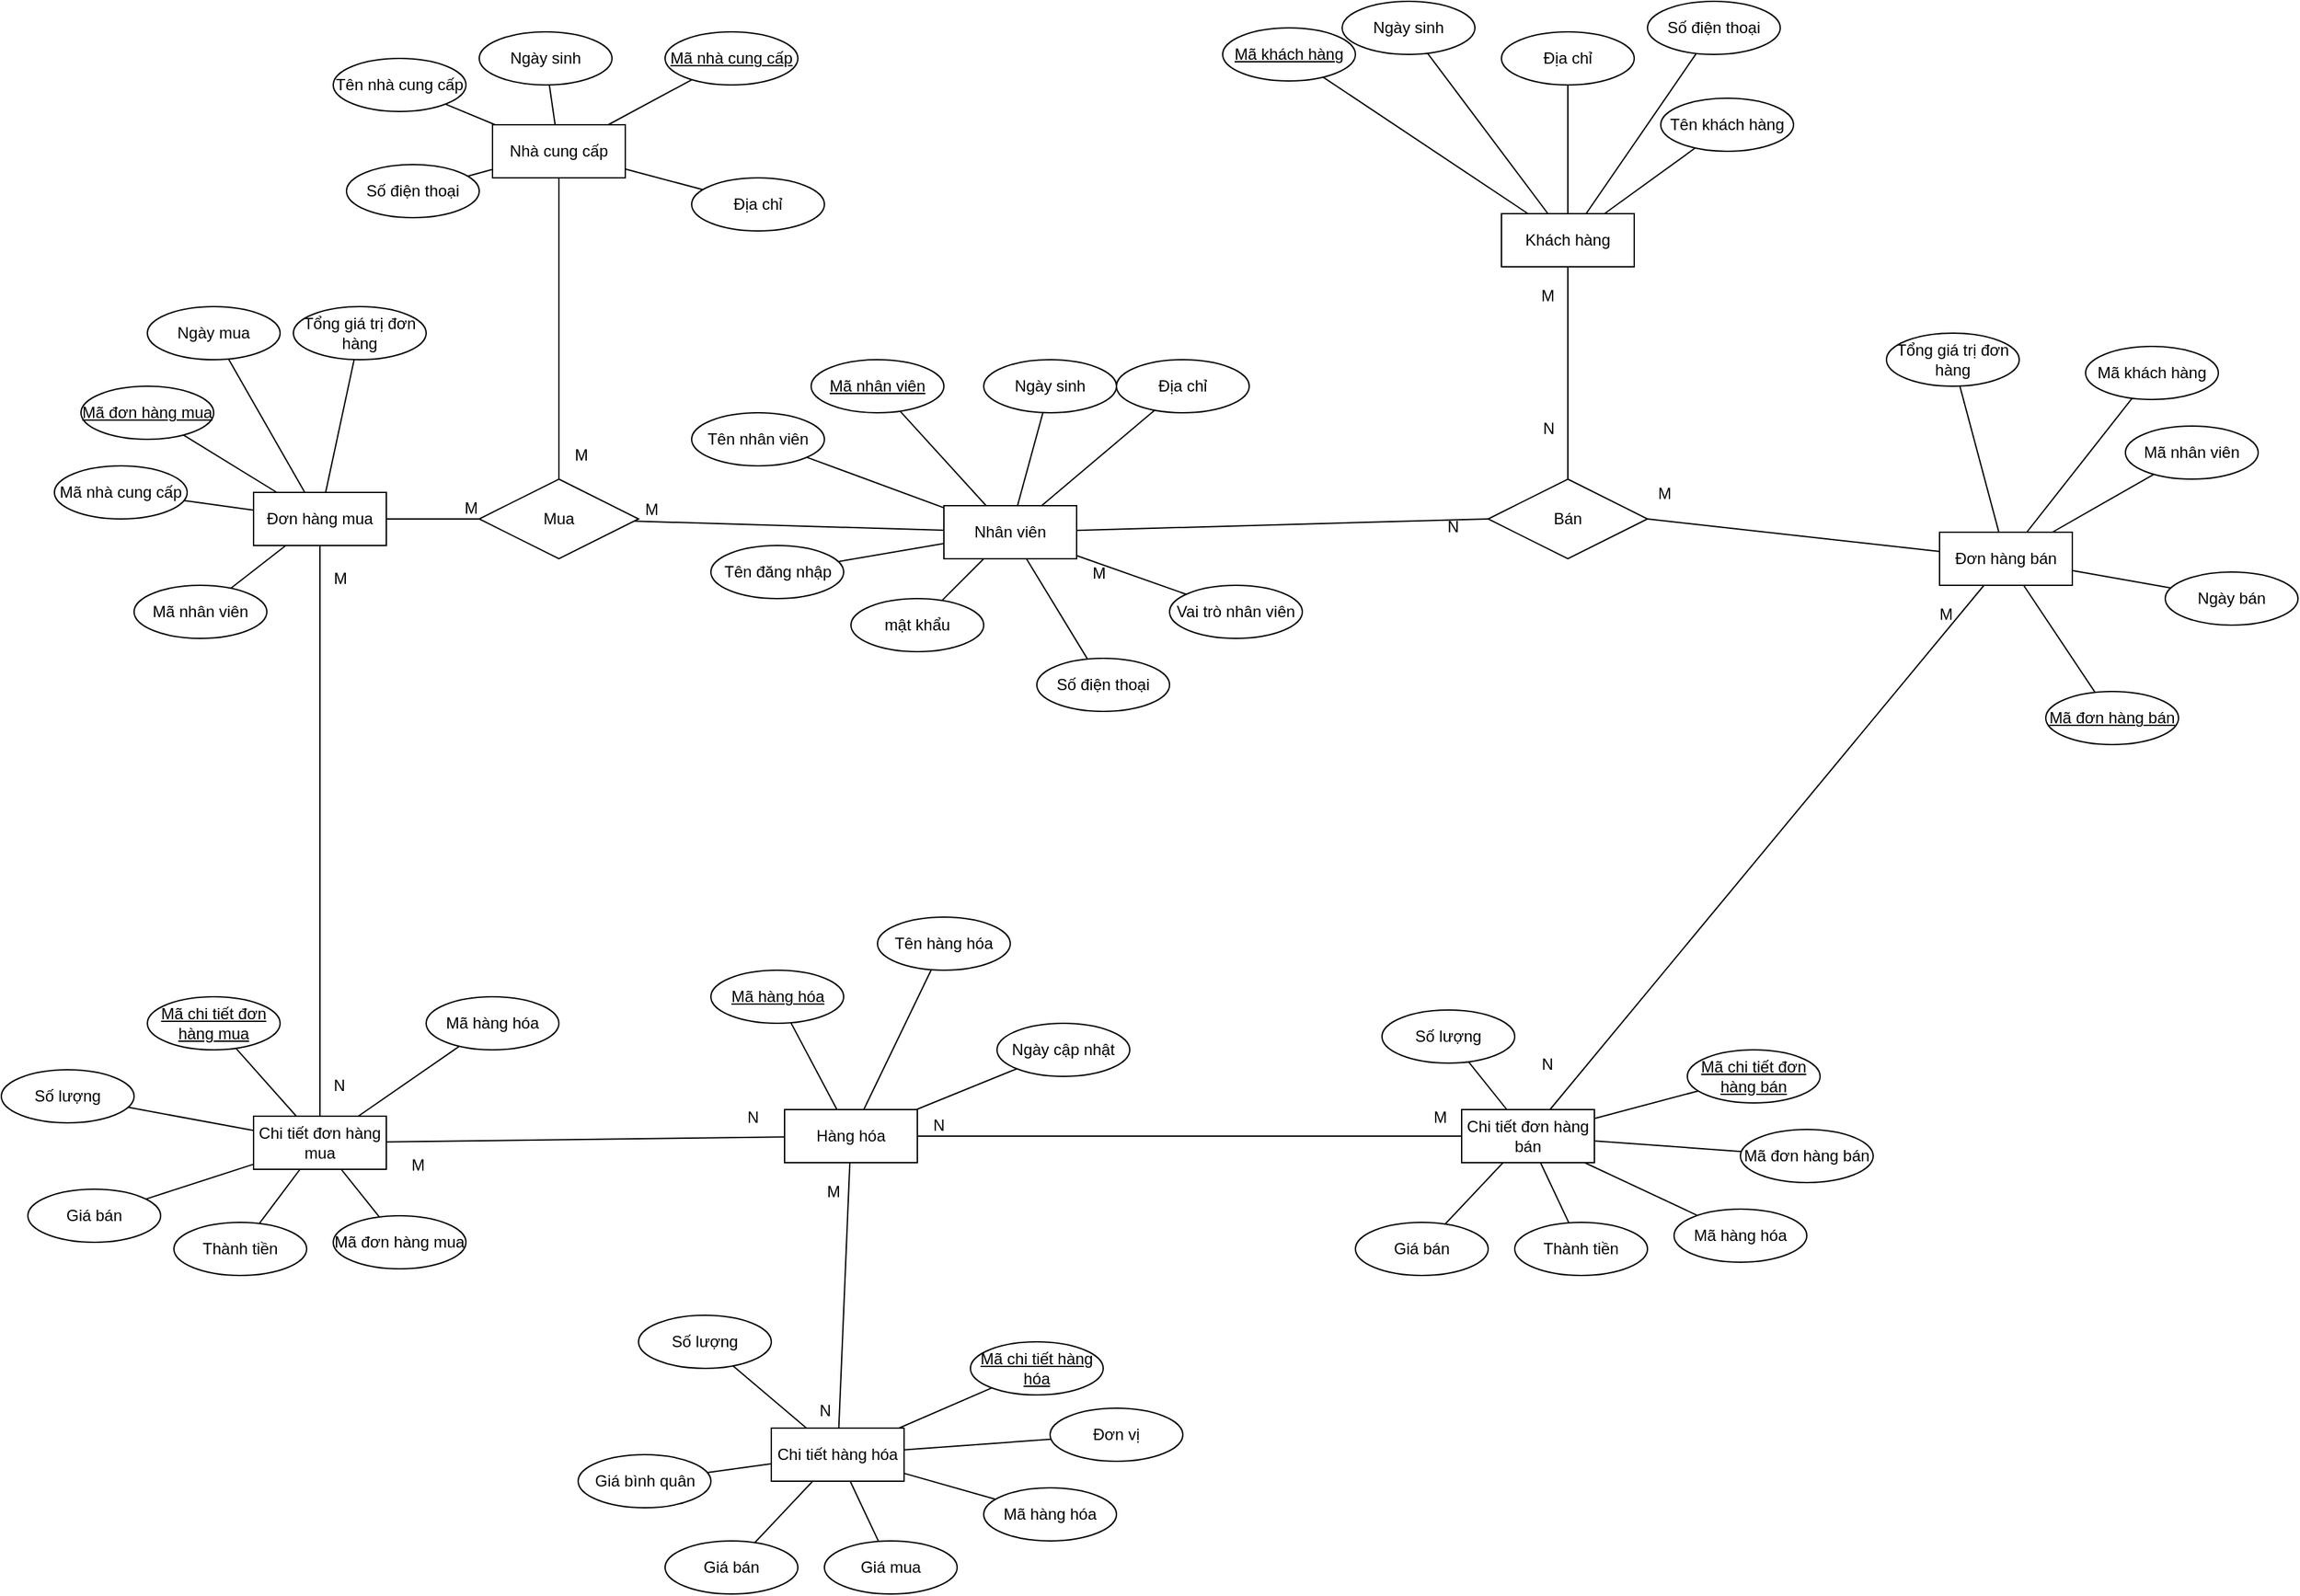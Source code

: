 <mxfile version="24.7.17">
  <diagram name="Page-1" id="xKC3V6bn9Q9LmwgAL5pe">
    <mxGraphModel dx="3863" dy="1709" grid="1" gridSize="10" guides="1" tooltips="1" connect="1" arrows="1" fold="1" page="1" pageScale="1" pageWidth="900" pageHeight="1600" math="0" shadow="0">
      <root>
        <mxCell id="0" />
        <mxCell id="1" parent="0" />
        <mxCell id="DKB6ArLvlI6eX_wrJtIr-1" value="Nhân viên" style="whiteSpace=wrap;html=1;align=center;" parent="1" vertex="1">
          <mxGeometry x="-130" y="410" width="100" height="40" as="geometry" />
        </mxCell>
        <mxCell id="DKB6ArLvlI6eX_wrJtIr-2" value="Mã nhân viên" style="ellipse;whiteSpace=wrap;html=1;align=center;fontStyle=4;" parent="1" vertex="1">
          <mxGeometry x="-230" y="300" width="100" height="40" as="geometry" />
        </mxCell>
        <mxCell id="DKB6ArLvlI6eX_wrJtIr-3" value="mật khẩu" style="ellipse;whiteSpace=wrap;html=1;align=center;" parent="1" vertex="1">
          <mxGeometry x="-200" y="480" width="100" height="40" as="geometry" />
        </mxCell>
        <mxCell id="DKB6ArLvlI6eX_wrJtIr-4" value="Tên đăng nhập" style="ellipse;whiteSpace=wrap;html=1;align=center;" parent="1" vertex="1">
          <mxGeometry x="-305.5" y="440" width="100" height="40" as="geometry" />
        </mxCell>
        <mxCell id="DKB6ArLvlI6eX_wrJtIr-5" value="Số điện thoại" style="ellipse;whiteSpace=wrap;html=1;align=center;" parent="1" vertex="1">
          <mxGeometry x="-60" y="525" width="100" height="40" as="geometry" />
        </mxCell>
        <mxCell id="DKB6ArLvlI6eX_wrJtIr-6" value="Địa chỉ" style="ellipse;whiteSpace=wrap;html=1;align=center;" parent="1" vertex="1">
          <mxGeometry y="300" width="100" height="40" as="geometry" />
        </mxCell>
        <mxCell id="DKB6ArLvlI6eX_wrJtIr-7" value="Ngày sinh" style="ellipse;whiteSpace=wrap;html=1;align=center;" parent="1" vertex="1">
          <mxGeometry x="-100" y="300" width="100" height="40" as="geometry" />
        </mxCell>
        <mxCell id="DKB6ArLvlI6eX_wrJtIr-8" value="Tên nhân viên" style="ellipse;whiteSpace=wrap;html=1;align=center;" parent="1" vertex="1">
          <mxGeometry x="-320" y="340" width="100" height="40" as="geometry" />
        </mxCell>
        <mxCell id="DKB6ArLvlI6eX_wrJtIr-9" value="Khách hàng" style="whiteSpace=wrap;html=1;align=center;" parent="1" vertex="1">
          <mxGeometry x="290" y="190" width="100" height="40" as="geometry" />
        </mxCell>
        <mxCell id="DKB6ArLvlI6eX_wrJtIr-10" value="Mã khách hàng" style="ellipse;whiteSpace=wrap;html=1;align=center;fontStyle=4;" parent="1" vertex="1">
          <mxGeometry x="80" y="50" width="100" height="40" as="geometry" />
        </mxCell>
        <mxCell id="DKB6ArLvlI6eX_wrJtIr-13" value="Số điện thoại" style="ellipse;whiteSpace=wrap;html=1;align=center;" parent="1" vertex="1">
          <mxGeometry x="400" y="30" width="100" height="40" as="geometry" />
        </mxCell>
        <mxCell id="DKB6ArLvlI6eX_wrJtIr-14" value="Địa chỉ" style="ellipse;whiteSpace=wrap;html=1;align=center;" parent="1" vertex="1">
          <mxGeometry x="290" y="53" width="100" height="40" as="geometry" />
        </mxCell>
        <mxCell id="DKB6ArLvlI6eX_wrJtIr-15" value="Ngày sinh" style="ellipse;whiteSpace=wrap;html=1;align=center;" parent="1" vertex="1">
          <mxGeometry x="170" y="30" width="100" height="40" as="geometry" />
        </mxCell>
        <mxCell id="DKB6ArLvlI6eX_wrJtIr-16" value="Tên khách hàng" style="ellipse;whiteSpace=wrap;html=1;align=center;" parent="1" vertex="1">
          <mxGeometry x="410" y="103" width="100" height="40" as="geometry" />
        </mxCell>
        <mxCell id="DKB6ArLvlI6eX_wrJtIr-17" value="Hàng hóa" style="whiteSpace=wrap;html=1;align=center;" parent="1" vertex="1">
          <mxGeometry x="-250" y="865" width="100" height="40" as="geometry" />
        </mxCell>
        <mxCell id="DKB6ArLvlI6eX_wrJtIr-18" value="Mã hàng hóa" style="ellipse;whiteSpace=wrap;html=1;align=center;fontStyle=4;" parent="1" vertex="1">
          <mxGeometry x="-305.5" y="760" width="100" height="40" as="geometry" />
        </mxCell>
        <mxCell id="DKB6ArLvlI6eX_wrJtIr-21" value="Tên hàng hóa" style="ellipse;whiteSpace=wrap;html=1;align=center;" parent="1" vertex="1">
          <mxGeometry x="-180" y="720" width="100" height="40" as="geometry" />
        </mxCell>
        <mxCell id="DKB6ArLvlI6eX_wrJtIr-22" value="Ngày cập nhật" style="ellipse;whiteSpace=wrap;html=1;align=center;" parent="1" vertex="1">
          <mxGeometry x="-90" y="800" width="100" height="40" as="geometry" />
        </mxCell>
        <mxCell id="DKB6ArLvlI6eX_wrJtIr-26" value="" style="endArrow=none;html=1;rounded=0;" parent="1" source="DKB6ArLvlI6eX_wrJtIr-2" target="DKB6ArLvlI6eX_wrJtIr-1" edge="1">
          <mxGeometry relative="1" as="geometry">
            <mxPoint x="-170" y="580" as="sourcePoint" />
            <mxPoint x="-10" y="580" as="targetPoint" />
          </mxGeometry>
        </mxCell>
        <mxCell id="DKB6ArLvlI6eX_wrJtIr-27" value="" style="endArrow=none;html=1;rounded=0;" parent="1" source="DKB6ArLvlI6eX_wrJtIr-7" target="DKB6ArLvlI6eX_wrJtIr-1" edge="1">
          <mxGeometry relative="1" as="geometry">
            <mxPoint x="-127" y="388" as="sourcePoint" />
            <mxPoint x="-97" y="410" as="targetPoint" />
          </mxGeometry>
        </mxCell>
        <mxCell id="DKB6ArLvlI6eX_wrJtIr-28" value="" style="endArrow=none;html=1;rounded=0;" parent="1" source="DKB6ArLvlI6eX_wrJtIr-6" target="DKB6ArLvlI6eX_wrJtIr-1" edge="1">
          <mxGeometry relative="1" as="geometry">
            <mxPoint x="-47" y="370" as="sourcePoint" />
            <mxPoint x="-62" y="410" as="targetPoint" />
          </mxGeometry>
        </mxCell>
        <mxCell id="DKB6ArLvlI6eX_wrJtIr-29" value="" style="endArrow=none;html=1;rounded=0;" parent="1" source="DKB6ArLvlI6eX_wrJtIr-1" target="DKB6ArLvlI6eX_wrJtIr-5" edge="1">
          <mxGeometry relative="1" as="geometry">
            <mxPoint x="-100" y="580" as="sourcePoint" />
            <mxPoint x="60" y="580" as="targetPoint" />
          </mxGeometry>
        </mxCell>
        <mxCell id="DKB6ArLvlI6eX_wrJtIr-30" value="" style="endArrow=none;html=1;rounded=0;" parent="1" source="DKB6ArLvlI6eX_wrJtIr-3" target="DKB6ArLvlI6eX_wrJtIr-1" edge="1">
          <mxGeometry relative="1" as="geometry">
            <mxPoint x="-90" y="590" as="sourcePoint" />
            <mxPoint x="70" y="590" as="targetPoint" />
          </mxGeometry>
        </mxCell>
        <mxCell id="DKB6ArLvlI6eX_wrJtIr-31" value="" style="endArrow=none;html=1;rounded=0;" parent="1" source="DKB6ArLvlI6eX_wrJtIr-1" target="DKB6ArLvlI6eX_wrJtIr-4" edge="1">
          <mxGeometry relative="1" as="geometry">
            <mxPoint x="-80" y="600" as="sourcePoint" />
            <mxPoint x="80" y="600" as="targetPoint" />
          </mxGeometry>
        </mxCell>
        <mxCell id="DKB6ArLvlI6eX_wrJtIr-32" value="" style="endArrow=none;html=1;rounded=0;" parent="1" source="DKB6ArLvlI6eX_wrJtIr-8" target="DKB6ArLvlI6eX_wrJtIr-1" edge="1">
          <mxGeometry relative="1" as="geometry">
            <mxPoint x="-70" y="610" as="sourcePoint" />
            <mxPoint x="90" y="610" as="targetPoint" />
          </mxGeometry>
        </mxCell>
        <mxCell id="DKB6ArLvlI6eX_wrJtIr-33" value="" style="endArrow=none;html=1;rounded=0;" parent="1" source="DKB6ArLvlI6eX_wrJtIr-15" target="DKB6ArLvlI6eX_wrJtIr-9" edge="1">
          <mxGeometry relative="1" as="geometry">
            <mxPoint x="580" y="320" as="sourcePoint" />
            <mxPoint x="740" y="320" as="targetPoint" />
          </mxGeometry>
        </mxCell>
        <mxCell id="DKB6ArLvlI6eX_wrJtIr-34" value="" style="endArrow=none;html=1;rounded=0;" parent="1" source="DKB6ArLvlI6eX_wrJtIr-9" target="DKB6ArLvlI6eX_wrJtIr-14" edge="1">
          <mxGeometry relative="1" as="geometry">
            <mxPoint x="590" y="330" as="sourcePoint" />
            <mxPoint x="750" y="330" as="targetPoint" />
          </mxGeometry>
        </mxCell>
        <mxCell id="DKB6ArLvlI6eX_wrJtIr-35" value="" style="endArrow=none;html=1;rounded=0;" parent="1" source="DKB6ArLvlI6eX_wrJtIr-9" target="DKB6ArLvlI6eX_wrJtIr-13" edge="1">
          <mxGeometry relative="1" as="geometry">
            <mxPoint x="600" y="340" as="sourcePoint" />
            <mxPoint x="760" y="340" as="targetPoint" />
          </mxGeometry>
        </mxCell>
        <mxCell id="DKB6ArLvlI6eX_wrJtIr-36" value="" style="endArrow=none;html=1;rounded=0;" parent="1" source="DKB6ArLvlI6eX_wrJtIr-9" target="DKB6ArLvlI6eX_wrJtIr-10" edge="1">
          <mxGeometry relative="1" as="geometry">
            <mxPoint x="610" y="350" as="sourcePoint" />
            <mxPoint x="770" y="350" as="targetPoint" />
          </mxGeometry>
        </mxCell>
        <mxCell id="DKB6ArLvlI6eX_wrJtIr-41" value="" style="endArrow=none;html=1;rounded=0;" parent="1" source="DKB6ArLvlI6eX_wrJtIr-18" target="DKB6ArLvlI6eX_wrJtIr-17" edge="1">
          <mxGeometry relative="1" as="geometry">
            <mxPoint x="-271.55" y="950.29" as="sourcePoint" />
            <mxPoint x="-111.55" y="950.29" as="targetPoint" />
          </mxGeometry>
        </mxCell>
        <mxCell id="DKB6ArLvlI6eX_wrJtIr-42" value="" style="endArrow=none;html=1;rounded=0;" parent="1" source="DKB6ArLvlI6eX_wrJtIr-16" target="DKB6ArLvlI6eX_wrJtIr-9" edge="1">
          <mxGeometry relative="1" as="geometry">
            <mxPoint x="510" y="430" as="sourcePoint" />
            <mxPoint x="670" y="430" as="targetPoint" />
          </mxGeometry>
        </mxCell>
        <mxCell id="DKB6ArLvlI6eX_wrJtIr-43" value="" style="endArrow=none;html=1;rounded=0;" parent="1" source="DKB6ArLvlI6eX_wrJtIr-17" target="DKB6ArLvlI6eX_wrJtIr-21" edge="1">
          <mxGeometry relative="1" as="geometry">
            <mxPoint x="-271.55" y="950.29" as="sourcePoint" />
            <mxPoint x="-159.998" y="970.002" as="targetPoint" />
          </mxGeometry>
        </mxCell>
        <mxCell id="DKB6ArLvlI6eX_wrJtIr-44" value="" style="endArrow=none;html=1;rounded=0;" parent="1" source="DKB6ArLvlI6eX_wrJtIr-22" target="DKB6ArLvlI6eX_wrJtIr-17" edge="1">
          <mxGeometry relative="1" as="geometry">
            <mxPoint x="-289.881" y="1079.738" as="sourcePoint" />
            <mxPoint x="-258.55" y="1150.29" as="targetPoint" />
          </mxGeometry>
        </mxCell>
        <mxCell id="DKB6ArLvlI6eX_wrJtIr-69" value="" style="endArrow=none;html=1;rounded=0;" parent="1" source="DKB6ArLvlI6eX_wrJtIr-1" target="inG-mDc_xuTo4pS84RAE-1" edge="1">
          <mxGeometry relative="1" as="geometry">
            <mxPoint x="-102" y="460" as="sourcePoint" />
            <mxPoint x="-360" y="490" as="targetPoint" />
          </mxGeometry>
        </mxCell>
        <mxCell id="DKB6ArLvlI6eX_wrJtIr-71" value="M" style="resizable=0;html=1;whiteSpace=wrap;align=right;verticalAlign=bottom;" parent="DKB6ArLvlI6eX_wrJtIr-69" connectable="0" vertex="1">
          <mxGeometry x="1" relative="1" as="geometry">
            <mxPoint x="20" as="offset" />
          </mxGeometry>
        </mxCell>
        <mxCell id="DKB6ArLvlI6eX_wrJtIr-148" value="M" style="resizable=0;html=1;whiteSpace=wrap;align=left;verticalAlign=bottom;" parent="DKB6ArLvlI6eX_wrJtIr-69" connectable="0" vertex="1">
          <mxGeometry x="-1" relative="1" as="geometry">
            <mxPoint x="110" y="41" as="offset" />
          </mxGeometry>
        </mxCell>
        <mxCell id="DKB6ArLvlI6eX_wrJtIr-72" value="Chi tiết đơn hàng mua" style="whiteSpace=wrap;html=1;align=center;" parent="1" vertex="1">
          <mxGeometry x="-650" y="870" width="100" height="40" as="geometry" />
        </mxCell>
        <mxCell id="DKB6ArLvlI6eX_wrJtIr-73" value="Mã chi tiết đơn hàng mua" style="ellipse;whiteSpace=wrap;html=1;align=center;fontStyle=4;" parent="1" vertex="1">
          <mxGeometry x="-730" y="780" width="100" height="40" as="geometry" />
        </mxCell>
        <mxCell id="DKB6ArLvlI6eX_wrJtIr-75" value="Giá bán" style="ellipse;whiteSpace=wrap;html=1;align=center;" parent="1" vertex="1">
          <mxGeometry x="-820" y="925" width="100" height="40" as="geometry" />
        </mxCell>
        <mxCell id="DKB6ArLvlI6eX_wrJtIr-76" value="Thành tiền" style="ellipse;whiteSpace=wrap;html=1;align=center;" parent="1" vertex="1">
          <mxGeometry x="-710" y="950" width="100" height="40" as="geometry" />
        </mxCell>
        <mxCell id="DKB6ArLvlI6eX_wrJtIr-77" value="Mã hàng hóa" style="ellipse;whiteSpace=wrap;html=1;align=center;" parent="1" vertex="1">
          <mxGeometry x="-520" y="780" width="100" height="40" as="geometry" />
        </mxCell>
        <mxCell id="DKB6ArLvlI6eX_wrJtIr-78" value="Mã đơn hàng mua" style="ellipse;whiteSpace=wrap;html=1;align=center;" parent="1" vertex="1">
          <mxGeometry x="-590" y="945" width="100" height="40" as="geometry" />
        </mxCell>
        <mxCell id="DKB6ArLvlI6eX_wrJtIr-79" value="Số lượng" style="ellipse;whiteSpace=wrap;html=1;align=center;" parent="1" vertex="1">
          <mxGeometry x="-840" y="835" width="100" height="40" as="geometry" />
        </mxCell>
        <mxCell id="DKB6ArLvlI6eX_wrJtIr-80" value="" style="endArrow=none;html=1;rounded=0;" parent="1" source="DKB6ArLvlI6eX_wrJtIr-73" target="DKB6ArLvlI6eX_wrJtIr-72" edge="1">
          <mxGeometry relative="1" as="geometry">
            <mxPoint x="-690" y="1075" as="sourcePoint" />
            <mxPoint x="-530" y="1075" as="targetPoint" />
          </mxGeometry>
        </mxCell>
        <mxCell id="DKB6ArLvlI6eX_wrJtIr-81" value="" style="endArrow=none;html=1;rounded=0;" parent="1" source="DKB6ArLvlI6eX_wrJtIr-78" target="DKB6ArLvlI6eX_wrJtIr-72" edge="1">
          <mxGeometry relative="1" as="geometry">
            <mxPoint x="-647" y="883" as="sourcePoint" />
            <mxPoint x="-617" y="905" as="targetPoint" />
          </mxGeometry>
        </mxCell>
        <mxCell id="DKB6ArLvlI6eX_wrJtIr-82" value="" style="endArrow=none;html=1;rounded=0;" parent="1" source="DKB6ArLvlI6eX_wrJtIr-77" target="DKB6ArLvlI6eX_wrJtIr-72" edge="1">
          <mxGeometry relative="1" as="geometry">
            <mxPoint x="-567" y="865" as="sourcePoint" />
            <mxPoint x="-582" y="905" as="targetPoint" />
          </mxGeometry>
        </mxCell>
        <mxCell id="DKB6ArLvlI6eX_wrJtIr-83" value="" style="endArrow=none;html=1;rounded=0;" parent="1" source="DKB6ArLvlI6eX_wrJtIr-72" target="DKB6ArLvlI6eX_wrJtIr-76" edge="1">
          <mxGeometry relative="1" as="geometry">
            <mxPoint x="-620" y="1075" as="sourcePoint" />
            <mxPoint x="-460" y="1075" as="targetPoint" />
          </mxGeometry>
        </mxCell>
        <mxCell id="DKB6ArLvlI6eX_wrJtIr-85" value="" style="endArrow=none;html=1;rounded=0;" parent="1" source="DKB6ArLvlI6eX_wrJtIr-72" target="DKB6ArLvlI6eX_wrJtIr-75" edge="1">
          <mxGeometry relative="1" as="geometry">
            <mxPoint x="-600" y="1095" as="sourcePoint" />
            <mxPoint x="-440" y="1095" as="targetPoint" />
          </mxGeometry>
        </mxCell>
        <mxCell id="DKB6ArLvlI6eX_wrJtIr-86" value="" style="endArrow=none;html=1;rounded=0;" parent="1" source="DKB6ArLvlI6eX_wrJtIr-79" target="DKB6ArLvlI6eX_wrJtIr-72" edge="1">
          <mxGeometry relative="1" as="geometry">
            <mxPoint x="-590" y="1105" as="sourcePoint" />
            <mxPoint x="-430" y="1105" as="targetPoint" />
          </mxGeometry>
        </mxCell>
        <mxCell id="DKB6ArLvlI6eX_wrJtIr-89" value="" style="endArrow=none;html=1;rounded=0;" parent="1" source="bCnbpSf2-IZh1Iz_9sgk-1" target="DKB6ArLvlI6eX_wrJtIr-72" edge="1">
          <mxGeometry relative="1" as="geometry">
            <mxPoint x="-520" y="480" as="sourcePoint" />
            <mxPoint x="-711.55" y="745" as="targetPoint" />
          </mxGeometry>
        </mxCell>
        <mxCell id="DKB6ArLvlI6eX_wrJtIr-90" value="M" style="resizable=0;html=1;whiteSpace=wrap;align=left;verticalAlign=bottom;" parent="DKB6ArLvlI6eX_wrJtIr-89" connectable="0" vertex="1">
          <mxGeometry x="-1" relative="1" as="geometry">
            <mxPoint x="190" y="-60" as="offset" />
          </mxGeometry>
        </mxCell>
        <mxCell id="DKB6ArLvlI6eX_wrJtIr-91" value="N" style="resizable=0;html=1;whiteSpace=wrap;align=right;verticalAlign=bottom;" parent="DKB6ArLvlI6eX_wrJtIr-89" connectable="0" vertex="1">
          <mxGeometry x="1" relative="1" as="geometry">
            <mxPoint x="20" y="-15" as="offset" />
          </mxGeometry>
        </mxCell>
        <mxCell id="DKB6ArLvlI6eX_wrJtIr-95" value="Chi tiết đơn hàng bán" style="whiteSpace=wrap;html=1;align=center;" parent="1" vertex="1">
          <mxGeometry x="260" y="865" width="100" height="40" as="geometry" />
        </mxCell>
        <mxCell id="DKB6ArLvlI6eX_wrJtIr-96" value="Mã chi tiết đơn hàng bán" style="ellipse;whiteSpace=wrap;html=1;align=center;fontStyle=4;" parent="1" vertex="1">
          <mxGeometry x="430" y="820" width="100" height="40" as="geometry" />
        </mxCell>
        <mxCell id="DKB6ArLvlI6eX_wrJtIr-97" value="Giá bán" style="ellipse;whiteSpace=wrap;html=1;align=center;" parent="1" vertex="1">
          <mxGeometry x="180" y="950" width="100" height="40" as="geometry" />
        </mxCell>
        <mxCell id="DKB6ArLvlI6eX_wrJtIr-98" value="Thành tiền" style="ellipse;whiteSpace=wrap;html=1;align=center;" parent="1" vertex="1">
          <mxGeometry x="300" y="950" width="100" height="40" as="geometry" />
        </mxCell>
        <mxCell id="DKB6ArLvlI6eX_wrJtIr-99" value="Mã hàng hóa" style="ellipse;whiteSpace=wrap;html=1;align=center;" parent="1" vertex="1">
          <mxGeometry x="420" y="940" width="100" height="40" as="geometry" />
        </mxCell>
        <mxCell id="DKB6ArLvlI6eX_wrJtIr-100" value="Mã đơn hàng bán" style="ellipse;whiteSpace=wrap;html=1;align=center;" parent="1" vertex="1">
          <mxGeometry x="470" y="880" width="100" height="40" as="geometry" />
        </mxCell>
        <mxCell id="DKB6ArLvlI6eX_wrJtIr-101" value="Số lượng" style="ellipse;whiteSpace=wrap;html=1;align=center;" parent="1" vertex="1">
          <mxGeometry x="200" y="790" width="100" height="40" as="geometry" />
        </mxCell>
        <mxCell id="DKB6ArLvlI6eX_wrJtIr-102" value="" style="endArrow=none;html=1;rounded=0;" parent="1" source="DKB6ArLvlI6eX_wrJtIr-96" target="DKB6ArLvlI6eX_wrJtIr-95" edge="1">
          <mxGeometry relative="1" as="geometry">
            <mxPoint x="220" y="1070" as="sourcePoint" />
            <mxPoint x="380" y="1070" as="targetPoint" />
          </mxGeometry>
        </mxCell>
        <mxCell id="DKB6ArLvlI6eX_wrJtIr-103" value="" style="endArrow=none;html=1;rounded=0;" parent="1" source="DKB6ArLvlI6eX_wrJtIr-100" target="DKB6ArLvlI6eX_wrJtIr-95" edge="1">
          <mxGeometry relative="1" as="geometry">
            <mxPoint x="263" y="878" as="sourcePoint" />
            <mxPoint x="293" y="900" as="targetPoint" />
          </mxGeometry>
        </mxCell>
        <mxCell id="DKB6ArLvlI6eX_wrJtIr-104" value="" style="endArrow=none;html=1;rounded=0;" parent="1" source="DKB6ArLvlI6eX_wrJtIr-99" target="DKB6ArLvlI6eX_wrJtIr-95" edge="1">
          <mxGeometry relative="1" as="geometry">
            <mxPoint x="343" y="860" as="sourcePoint" />
            <mxPoint x="328" y="900" as="targetPoint" />
          </mxGeometry>
        </mxCell>
        <mxCell id="DKB6ArLvlI6eX_wrJtIr-105" value="" style="endArrow=none;html=1;rounded=0;" parent="1" source="DKB6ArLvlI6eX_wrJtIr-95" target="DKB6ArLvlI6eX_wrJtIr-98" edge="1">
          <mxGeometry relative="1" as="geometry">
            <mxPoint x="290" y="1070" as="sourcePoint" />
            <mxPoint x="450" y="1070" as="targetPoint" />
          </mxGeometry>
        </mxCell>
        <mxCell id="DKB6ArLvlI6eX_wrJtIr-106" value="" style="endArrow=none;html=1;rounded=0;" parent="1" source="DKB6ArLvlI6eX_wrJtIr-95" target="DKB6ArLvlI6eX_wrJtIr-97" edge="1">
          <mxGeometry relative="1" as="geometry">
            <mxPoint x="310" y="1090" as="sourcePoint" />
            <mxPoint x="470" y="1090" as="targetPoint" />
          </mxGeometry>
        </mxCell>
        <mxCell id="DKB6ArLvlI6eX_wrJtIr-107" value="" style="endArrow=none;html=1;rounded=0;" parent="1" source="DKB6ArLvlI6eX_wrJtIr-101" target="DKB6ArLvlI6eX_wrJtIr-95" edge="1">
          <mxGeometry relative="1" as="geometry">
            <mxPoint x="320" y="1100" as="sourcePoint" />
            <mxPoint x="480" y="1100" as="targetPoint" />
          </mxGeometry>
        </mxCell>
        <mxCell id="DKB6ArLvlI6eX_wrJtIr-108" value="" style="endArrow=none;html=1;rounded=0;" parent="1" source="bCnbpSf2-IZh1Iz_9sgk-23" target="DKB6ArLvlI6eX_wrJtIr-95" edge="1">
          <mxGeometry relative="1" as="geometry">
            <mxPoint x="150" y="670" as="sourcePoint" />
            <mxPoint x="-706.55" y="975" as="targetPoint" />
          </mxGeometry>
        </mxCell>
        <mxCell id="DKB6ArLvlI6eX_wrJtIr-109" value="M" style="resizable=0;html=1;whiteSpace=wrap;align=left;verticalAlign=bottom;" parent="DKB6ArLvlI6eX_wrJtIr-108" connectable="0" vertex="1">
          <mxGeometry x="-1" relative="1" as="geometry">
            <mxPoint x="-35" y="30" as="offset" />
          </mxGeometry>
        </mxCell>
        <mxCell id="DKB6ArLvlI6eX_wrJtIr-110" value="N" style="resizable=0;html=1;whiteSpace=wrap;align=right;verticalAlign=bottom;" parent="DKB6ArLvlI6eX_wrJtIr-108" connectable="0" vertex="1">
          <mxGeometry x="1" relative="1" as="geometry">
            <mxPoint x="4" y="-25" as="offset" />
          </mxGeometry>
        </mxCell>
        <mxCell id="DKB6ArLvlI6eX_wrJtIr-111" value="" style="endArrow=none;html=1;rounded=0;entryX=0;entryY=0.5;entryDx=0;entryDy=0;" parent="1" source="DKB6ArLvlI6eX_wrJtIr-1" target="inG-mDc_xuTo4pS84RAE-6" edge="1">
          <mxGeometry relative="1" as="geometry">
            <mxPoint x="80" y="645" as="sourcePoint" />
            <mxPoint x="140" y="600" as="targetPoint" />
          </mxGeometry>
        </mxCell>
        <mxCell id="DKB6ArLvlI6eX_wrJtIr-113" value="N" style="resizable=0;html=1;whiteSpace=wrap;align=right;verticalAlign=bottom;" parent="DKB6ArLvlI6eX_wrJtIr-111" connectable="0" vertex="1">
          <mxGeometry x="1" relative="1" as="geometry">
            <mxPoint x="-20" y="14" as="offset" />
          </mxGeometry>
        </mxCell>
        <mxCell id="DKB6ArLvlI6eX_wrJtIr-114" value="" style="endArrow=none;html=1;rounded=0;entryX=0.5;entryY=0;entryDx=0;entryDy=0;" parent="1" source="DKB6ArLvlI6eX_wrJtIr-9" target="inG-mDc_xuTo4pS84RAE-6" edge="1">
          <mxGeometry relative="1" as="geometry">
            <mxPoint x="377" y="680" as="sourcePoint" />
            <mxPoint x="-277" y="896" as="targetPoint" />
          </mxGeometry>
        </mxCell>
        <mxCell id="DKB6ArLvlI6eX_wrJtIr-115" value="M" style="resizable=0;html=1;whiteSpace=wrap;align=left;verticalAlign=bottom;" parent="DKB6ArLvlI6eX_wrJtIr-114" connectable="0" vertex="1">
          <mxGeometry x="-1" relative="1" as="geometry">
            <mxPoint x="-22" y="30" as="offset" />
          </mxGeometry>
        </mxCell>
        <mxCell id="DKB6ArLvlI6eX_wrJtIr-116" value="N" style="resizable=0;html=1;whiteSpace=wrap;align=right;verticalAlign=bottom;" parent="DKB6ArLvlI6eX_wrJtIr-114" connectable="0" vertex="1">
          <mxGeometry x="1" relative="1" as="geometry">
            <mxPoint x="-9" y="-30" as="offset" />
          </mxGeometry>
        </mxCell>
        <mxCell id="DKB6ArLvlI6eX_wrJtIr-117" value="" style="endArrow=none;html=1;rounded=0;" parent="1" source="DKB6ArLvlI6eX_wrJtIr-17" target="DKB6ArLvlI6eX_wrJtIr-72" edge="1">
          <mxGeometry relative="1" as="geometry">
            <mxPoint x="124" y="662" as="sourcePoint" />
            <mxPoint x="-530" y="878" as="targetPoint" />
          </mxGeometry>
        </mxCell>
        <mxCell id="DKB6ArLvlI6eX_wrJtIr-118" value="N" style="resizable=0;html=1;whiteSpace=wrap;align=left;verticalAlign=bottom;" parent="DKB6ArLvlI6eX_wrJtIr-117" connectable="0" vertex="1">
          <mxGeometry x="-1" relative="1" as="geometry">
            <mxPoint x="-30" y="-6" as="offset" />
          </mxGeometry>
        </mxCell>
        <mxCell id="DKB6ArLvlI6eX_wrJtIr-121" value="" style="endArrow=none;html=1;rounded=0;" parent="1" source="DKB6ArLvlI6eX_wrJtIr-17" target="DKB6ArLvlI6eX_wrJtIr-95" edge="1">
          <mxGeometry relative="1" as="geometry">
            <mxPoint x="-205" y="840" as="sourcePoint" />
            <mxPoint x="-485" y="680" as="targetPoint" />
          </mxGeometry>
        </mxCell>
        <mxCell id="DKB6ArLvlI6eX_wrJtIr-122" value="N" style="resizable=0;html=1;whiteSpace=wrap;align=left;verticalAlign=bottom;" parent="DKB6ArLvlI6eX_wrJtIr-121" connectable="0" vertex="1">
          <mxGeometry x="-1" relative="1" as="geometry">
            <mxPoint x="10" as="offset" />
          </mxGeometry>
        </mxCell>
        <mxCell id="DKB6ArLvlI6eX_wrJtIr-123" value="M" style="resizable=0;html=1;whiteSpace=wrap;align=right;verticalAlign=bottom;" parent="DKB6ArLvlI6eX_wrJtIr-121" connectable="0" vertex="1">
          <mxGeometry x="1" relative="1" as="geometry">
            <mxPoint x="-10" y="-6" as="offset" />
          </mxGeometry>
        </mxCell>
        <mxCell id="DKB6ArLvlI6eX_wrJtIr-147" value="M" style="resizable=0;html=1;whiteSpace=wrap;align=right;verticalAlign=bottom;" parent="DKB6ArLvlI6eX_wrJtIr-121" connectable="0" vertex="1">
          <mxGeometry x="1" relative="1" as="geometry">
            <mxPoint x="-780" y="30" as="offset" />
          </mxGeometry>
        </mxCell>
        <mxCell id="DKB6ArLvlI6eX_wrJtIr-135" value="Nhà cung cấp" style="whiteSpace=wrap;html=1;align=center;" parent="1" vertex="1">
          <mxGeometry x="-470" y="123" width="100" height="40" as="geometry" />
        </mxCell>
        <mxCell id="DKB6ArLvlI6eX_wrJtIr-136" value="Mã nhà cung cấp" style="ellipse;whiteSpace=wrap;html=1;align=center;fontStyle=4;" parent="1" vertex="1">
          <mxGeometry x="-340" y="53" width="100" height="40" as="geometry" />
        </mxCell>
        <mxCell id="DKB6ArLvlI6eX_wrJtIr-137" value="Số điện thoại" style="ellipse;whiteSpace=wrap;html=1;align=center;" parent="1" vertex="1">
          <mxGeometry x="-580" y="153" width="100" height="40" as="geometry" />
        </mxCell>
        <mxCell id="DKB6ArLvlI6eX_wrJtIr-138" value="Địa chỉ" style="ellipse;whiteSpace=wrap;html=1;align=center;" parent="1" vertex="1">
          <mxGeometry x="-320" y="163" width="100" height="40" as="geometry" />
        </mxCell>
        <mxCell id="DKB6ArLvlI6eX_wrJtIr-139" value="Ngày sinh" style="ellipse;whiteSpace=wrap;html=1;align=center;" parent="1" vertex="1">
          <mxGeometry x="-480" y="53" width="100" height="40" as="geometry" />
        </mxCell>
        <mxCell id="DKB6ArLvlI6eX_wrJtIr-140" value="Tên nhà cung cấp" style="ellipse;whiteSpace=wrap;html=1;align=center;" parent="1" vertex="1">
          <mxGeometry x="-590" y="73" width="100" height="40" as="geometry" />
        </mxCell>
        <mxCell id="DKB6ArLvlI6eX_wrJtIr-141" value="" style="endArrow=none;html=1;rounded=0;" parent="1" source="DKB6ArLvlI6eX_wrJtIr-139" target="DKB6ArLvlI6eX_wrJtIr-135" edge="1">
          <mxGeometry relative="1" as="geometry">
            <mxPoint x="-40" y="383" as="sourcePoint" />
            <mxPoint x="120" y="383" as="targetPoint" />
          </mxGeometry>
        </mxCell>
        <mxCell id="DKB6ArLvlI6eX_wrJtIr-142" value="" style="endArrow=none;html=1;rounded=0;" parent="1" source="DKB6ArLvlI6eX_wrJtIr-135" target="DKB6ArLvlI6eX_wrJtIr-138" edge="1">
          <mxGeometry relative="1" as="geometry">
            <mxPoint x="-30" y="393" as="sourcePoint" />
            <mxPoint x="130" y="393" as="targetPoint" />
          </mxGeometry>
        </mxCell>
        <mxCell id="DKB6ArLvlI6eX_wrJtIr-143" value="" style="endArrow=none;html=1;rounded=0;" parent="1" source="DKB6ArLvlI6eX_wrJtIr-135" target="DKB6ArLvlI6eX_wrJtIr-137" edge="1">
          <mxGeometry relative="1" as="geometry">
            <mxPoint x="-20" y="403" as="sourcePoint" />
            <mxPoint x="140" y="403" as="targetPoint" />
          </mxGeometry>
        </mxCell>
        <mxCell id="DKB6ArLvlI6eX_wrJtIr-144" value="" style="endArrow=none;html=1;rounded=0;" parent="1" source="DKB6ArLvlI6eX_wrJtIr-135" target="DKB6ArLvlI6eX_wrJtIr-136" edge="1">
          <mxGeometry relative="1" as="geometry">
            <mxPoint x="-10" y="413" as="sourcePoint" />
            <mxPoint x="150" y="413" as="targetPoint" />
          </mxGeometry>
        </mxCell>
        <mxCell id="DKB6ArLvlI6eX_wrJtIr-145" value="" style="endArrow=none;html=1;rounded=0;" parent="1" source="DKB6ArLvlI6eX_wrJtIr-140" target="DKB6ArLvlI6eX_wrJtIr-135" edge="1">
          <mxGeometry relative="1" as="geometry">
            <mxPoint x="-110" y="493" as="sourcePoint" />
            <mxPoint x="50" y="493" as="targetPoint" />
          </mxGeometry>
        </mxCell>
        <mxCell id="DKB6ArLvlI6eX_wrJtIr-149" value="" style="endArrow=none;html=1;rounded=0;entryX=0.5;entryY=1;entryDx=0;entryDy=0;" parent="1" source="DKB6ArLvlI6eX_wrJtIr-135" target="inG-mDc_xuTo4pS84RAE-1" edge="1">
          <mxGeometry relative="1" as="geometry">
            <mxPoint x="-250" y="740" as="sourcePoint" />
            <mxPoint x="-90" y="740" as="targetPoint" />
          </mxGeometry>
        </mxCell>
        <mxCell id="DKB6ArLvlI6eX_wrJtIr-151" value="N" style="resizable=0;html=1;whiteSpace=wrap;align=right;verticalAlign=bottom;" parent="DKB6ArLvlI6eX_wrJtIr-149" connectable="0" vertex="1">
          <mxGeometry x="1" relative="1" as="geometry" />
        </mxCell>
        <mxCell id="DKB6ArLvlI6eX_wrJtIr-152" value="Chi tiết hàng hóa" style="whiteSpace=wrap;html=1;align=center;" parent="1" vertex="1">
          <mxGeometry x="-260" y="1105" width="100" height="40" as="geometry" />
        </mxCell>
        <mxCell id="DKB6ArLvlI6eX_wrJtIr-153" value="Mã chi tiết hàng hóa" style="ellipse;whiteSpace=wrap;html=1;align=center;fontStyle=4;" parent="1" vertex="1">
          <mxGeometry x="-110" y="1040" width="100" height="40" as="geometry" />
        </mxCell>
        <mxCell id="DKB6ArLvlI6eX_wrJtIr-154" value="Giá bán" style="ellipse;whiteSpace=wrap;html=1;align=center;" parent="1" vertex="1">
          <mxGeometry x="-340" y="1190" width="100" height="40" as="geometry" />
        </mxCell>
        <mxCell id="DKB6ArLvlI6eX_wrJtIr-155" value="Giá mua" style="ellipse;whiteSpace=wrap;html=1;align=center;" parent="1" vertex="1">
          <mxGeometry x="-220" y="1190" width="100" height="40" as="geometry" />
        </mxCell>
        <mxCell id="DKB6ArLvlI6eX_wrJtIr-156" value="Mã hàng hóa" style="ellipse;whiteSpace=wrap;html=1;align=center;" parent="1" vertex="1">
          <mxGeometry x="-100" y="1150" width="100" height="40" as="geometry" />
        </mxCell>
        <mxCell id="DKB6ArLvlI6eX_wrJtIr-157" value="Đơn vị" style="ellipse;whiteSpace=wrap;html=1;align=center;" parent="1" vertex="1">
          <mxGeometry x="-50" y="1090" width="100" height="40" as="geometry" />
        </mxCell>
        <mxCell id="DKB6ArLvlI6eX_wrJtIr-158" value="Số lượng" style="ellipse;whiteSpace=wrap;html=1;align=center;" parent="1" vertex="1">
          <mxGeometry x="-360" y="1020" width="100" height="40" as="geometry" />
        </mxCell>
        <mxCell id="DKB6ArLvlI6eX_wrJtIr-159" value="" style="endArrow=none;html=1;rounded=0;" parent="1" source="DKB6ArLvlI6eX_wrJtIr-153" target="DKB6ArLvlI6eX_wrJtIr-152" edge="1">
          <mxGeometry relative="1" as="geometry">
            <mxPoint x="-300" y="1310" as="sourcePoint" />
            <mxPoint x="-140" y="1310" as="targetPoint" />
          </mxGeometry>
        </mxCell>
        <mxCell id="DKB6ArLvlI6eX_wrJtIr-160" value="" style="endArrow=none;html=1;rounded=0;" parent="1" source="DKB6ArLvlI6eX_wrJtIr-157" target="DKB6ArLvlI6eX_wrJtIr-152" edge="1">
          <mxGeometry relative="1" as="geometry">
            <mxPoint x="-257" y="1118" as="sourcePoint" />
            <mxPoint x="-227" y="1140" as="targetPoint" />
          </mxGeometry>
        </mxCell>
        <mxCell id="DKB6ArLvlI6eX_wrJtIr-161" value="" style="endArrow=none;html=1;rounded=0;" parent="1" source="DKB6ArLvlI6eX_wrJtIr-156" target="DKB6ArLvlI6eX_wrJtIr-152" edge="1">
          <mxGeometry relative="1" as="geometry">
            <mxPoint x="-177" y="1100" as="sourcePoint" />
            <mxPoint x="-192" y="1140" as="targetPoint" />
          </mxGeometry>
        </mxCell>
        <mxCell id="DKB6ArLvlI6eX_wrJtIr-162" value="" style="endArrow=none;html=1;rounded=0;" parent="1" source="DKB6ArLvlI6eX_wrJtIr-152" target="DKB6ArLvlI6eX_wrJtIr-155" edge="1">
          <mxGeometry relative="1" as="geometry">
            <mxPoint x="-230" y="1310" as="sourcePoint" />
            <mxPoint x="-70" y="1310" as="targetPoint" />
          </mxGeometry>
        </mxCell>
        <mxCell id="DKB6ArLvlI6eX_wrJtIr-163" value="" style="endArrow=none;html=1;rounded=0;" parent="1" source="DKB6ArLvlI6eX_wrJtIr-152" target="DKB6ArLvlI6eX_wrJtIr-154" edge="1">
          <mxGeometry relative="1" as="geometry">
            <mxPoint x="-210" y="1330" as="sourcePoint" />
            <mxPoint x="-50" y="1330" as="targetPoint" />
          </mxGeometry>
        </mxCell>
        <mxCell id="DKB6ArLvlI6eX_wrJtIr-164" value="" style="endArrow=none;html=1;rounded=0;" parent="1" source="DKB6ArLvlI6eX_wrJtIr-158" target="DKB6ArLvlI6eX_wrJtIr-152" edge="1">
          <mxGeometry relative="1" as="geometry">
            <mxPoint x="-200" y="1340" as="sourcePoint" />
            <mxPoint x="-40" y="1340" as="targetPoint" />
          </mxGeometry>
        </mxCell>
        <mxCell id="DKB6ArLvlI6eX_wrJtIr-166" value="Giá bình quân" style="ellipse;whiteSpace=wrap;html=1;align=center;" parent="1" vertex="1">
          <mxGeometry x="-405.5" y="1125" width="100" height="40" as="geometry" />
        </mxCell>
        <mxCell id="DKB6ArLvlI6eX_wrJtIr-167" value="" style="endArrow=none;html=1;rounded=0;" parent="1" source="DKB6ArLvlI6eX_wrJtIr-152" target="DKB6ArLvlI6eX_wrJtIr-166" edge="1">
          <mxGeometry relative="1" as="geometry">
            <mxPoint x="-294.5" y="1080" as="sourcePoint" />
            <mxPoint x="-115.5" y="1265" as="targetPoint" />
          </mxGeometry>
        </mxCell>
        <mxCell id="DKB6ArLvlI6eX_wrJtIr-168" value="" style="endArrow=none;html=1;rounded=0;" parent="1" source="DKB6ArLvlI6eX_wrJtIr-17" target="DKB6ArLvlI6eX_wrJtIr-152" edge="1">
          <mxGeometry relative="1" as="geometry">
            <mxPoint x="-260" y="750" as="sourcePoint" />
            <mxPoint x="-100" y="750" as="targetPoint" />
          </mxGeometry>
        </mxCell>
        <mxCell id="DKB6ArLvlI6eX_wrJtIr-169" value="M" style="resizable=0;html=1;whiteSpace=wrap;align=left;verticalAlign=bottom;" parent="DKB6ArLvlI6eX_wrJtIr-168" connectable="0" vertex="1">
          <mxGeometry x="-1" relative="1" as="geometry">
            <mxPoint x="-19" y="30" as="offset" />
          </mxGeometry>
        </mxCell>
        <mxCell id="DKB6ArLvlI6eX_wrJtIr-170" value="N" style="resizable=0;html=1;whiteSpace=wrap;align=right;verticalAlign=bottom;" parent="DKB6ArLvlI6eX_wrJtIr-168" connectable="0" vertex="1">
          <mxGeometry x="1" relative="1" as="geometry">
            <mxPoint x="-4" y="-4" as="offset" />
          </mxGeometry>
        </mxCell>
        <mxCell id="bCnbpSf2-IZh1Iz_9sgk-1" value="Đơn hàng mua" style="whiteSpace=wrap;html=1;align=center;" parent="1" vertex="1">
          <mxGeometry x="-650" y="400" width="100" height="40" as="geometry" />
        </mxCell>
        <mxCell id="bCnbpSf2-IZh1Iz_9sgk-2" value="Mã đơn hàng mua" style="ellipse;whiteSpace=wrap;html=1;align=center;fontStyle=4;" parent="1" vertex="1">
          <mxGeometry x="-780" y="320" width="100" height="40" as="geometry" />
        </mxCell>
        <mxCell id="bCnbpSf2-IZh1Iz_9sgk-4" value="Mã nhân viên" style="ellipse;whiteSpace=wrap;html=1;align=center;" parent="1" vertex="1">
          <mxGeometry x="-740" y="470" width="100" height="40" as="geometry" />
        </mxCell>
        <mxCell id="bCnbpSf2-IZh1Iz_9sgk-6" value="Tổng giá trị đơn hàng" style="ellipse;whiteSpace=wrap;html=1;align=center;" parent="1" vertex="1">
          <mxGeometry x="-620" y="260" width="100" height="40" as="geometry" />
        </mxCell>
        <mxCell id="bCnbpSf2-IZh1Iz_9sgk-7" value="Ngày mua" style="ellipse;whiteSpace=wrap;html=1;align=center;" parent="1" vertex="1">
          <mxGeometry x="-730" y="260" width="100" height="40" as="geometry" />
        </mxCell>
        <mxCell id="bCnbpSf2-IZh1Iz_9sgk-8" value="Mã nhà cung cấp" style="ellipse;whiteSpace=wrap;html=1;align=center;" parent="1" vertex="1">
          <mxGeometry x="-800" y="380" width="100" height="40" as="geometry" />
        </mxCell>
        <mxCell id="bCnbpSf2-IZh1Iz_9sgk-9" value="" style="endArrow=none;html=1;rounded=0;" parent="1" source="bCnbpSf2-IZh1Iz_9sgk-2" target="bCnbpSf2-IZh1Iz_9sgk-1" edge="1">
          <mxGeometry relative="1" as="geometry">
            <mxPoint x="-670" y="460" as="sourcePoint" />
            <mxPoint x="-510" y="460" as="targetPoint" />
          </mxGeometry>
        </mxCell>
        <mxCell id="bCnbpSf2-IZh1Iz_9sgk-10" value="" style="endArrow=none;html=1;rounded=0;" parent="1" source="bCnbpSf2-IZh1Iz_9sgk-7" target="bCnbpSf2-IZh1Iz_9sgk-1" edge="1">
          <mxGeometry relative="1" as="geometry">
            <mxPoint x="-627" y="268" as="sourcePoint" />
            <mxPoint x="-597" y="290" as="targetPoint" />
          </mxGeometry>
        </mxCell>
        <mxCell id="bCnbpSf2-IZh1Iz_9sgk-11" value="" style="endArrow=none;html=1;rounded=0;" parent="1" source="bCnbpSf2-IZh1Iz_9sgk-6" target="bCnbpSf2-IZh1Iz_9sgk-1" edge="1">
          <mxGeometry relative="1" as="geometry">
            <mxPoint x="-547" y="250" as="sourcePoint" />
            <mxPoint x="-562" y="290" as="targetPoint" />
          </mxGeometry>
        </mxCell>
        <mxCell id="bCnbpSf2-IZh1Iz_9sgk-14" value="" style="endArrow=none;html=1;rounded=0;" parent="1" source="bCnbpSf2-IZh1Iz_9sgk-1" target="bCnbpSf2-IZh1Iz_9sgk-4" edge="1">
          <mxGeometry relative="1" as="geometry">
            <mxPoint x="-580" y="480" as="sourcePoint" />
            <mxPoint x="-420" y="480" as="targetPoint" />
          </mxGeometry>
        </mxCell>
        <mxCell id="bCnbpSf2-IZh1Iz_9sgk-15" value="" style="endArrow=none;html=1;rounded=0;" parent="1" source="bCnbpSf2-IZh1Iz_9sgk-8" target="bCnbpSf2-IZh1Iz_9sgk-1" edge="1">
          <mxGeometry relative="1" as="geometry">
            <mxPoint x="-570" y="490" as="sourcePoint" />
            <mxPoint x="-410" y="490" as="targetPoint" />
          </mxGeometry>
        </mxCell>
        <mxCell id="bCnbpSf2-IZh1Iz_9sgk-23" value="Đơn hàng bán" style="whiteSpace=wrap;html=1;align=center;" parent="1" vertex="1">
          <mxGeometry x="620" y="430" width="100" height="40" as="geometry" />
        </mxCell>
        <mxCell id="bCnbpSf2-IZh1Iz_9sgk-24" value="Mã đơn hàng bán" style="ellipse;whiteSpace=wrap;html=1;align=center;fontStyle=4;" parent="1" vertex="1">
          <mxGeometry x="700" y="550" width="100" height="40" as="geometry" />
        </mxCell>
        <mxCell id="bCnbpSf2-IZh1Iz_9sgk-25" value="Mã nhân viên" style="ellipse;whiteSpace=wrap;html=1;align=center;" parent="1" vertex="1">
          <mxGeometry x="760" y="350" width="100" height="40" as="geometry" />
        </mxCell>
        <mxCell id="bCnbpSf2-IZh1Iz_9sgk-26" value="Tổng giá trị đơn hàng" style="ellipse;whiteSpace=wrap;html=1;align=center;" parent="1" vertex="1">
          <mxGeometry x="580" y="280" width="100" height="40" as="geometry" />
        </mxCell>
        <mxCell id="bCnbpSf2-IZh1Iz_9sgk-27" value="Ngày bán" style="ellipse;whiteSpace=wrap;html=1;align=center;" parent="1" vertex="1">
          <mxGeometry x="790" y="460" width="100" height="40" as="geometry" />
        </mxCell>
        <mxCell id="bCnbpSf2-IZh1Iz_9sgk-28" value="Mã khách hàng" style="ellipse;whiteSpace=wrap;html=1;align=center;" parent="1" vertex="1">
          <mxGeometry x="730" y="290" width="100" height="40" as="geometry" />
        </mxCell>
        <mxCell id="bCnbpSf2-IZh1Iz_9sgk-29" value="" style="endArrow=none;html=1;rounded=0;" parent="1" source="bCnbpSf2-IZh1Iz_9sgk-24" target="bCnbpSf2-IZh1Iz_9sgk-23" edge="1">
          <mxGeometry relative="1" as="geometry">
            <mxPoint x="320" y="438" as="sourcePoint" />
            <mxPoint x="480" y="438" as="targetPoint" />
          </mxGeometry>
        </mxCell>
        <mxCell id="bCnbpSf2-IZh1Iz_9sgk-30" value="" style="endArrow=none;html=1;rounded=0;" parent="1" source="bCnbpSf2-IZh1Iz_9sgk-27" target="bCnbpSf2-IZh1Iz_9sgk-23" edge="1">
          <mxGeometry relative="1" as="geometry">
            <mxPoint x="363" y="246" as="sourcePoint" />
            <mxPoint x="393" y="268" as="targetPoint" />
          </mxGeometry>
        </mxCell>
        <mxCell id="bCnbpSf2-IZh1Iz_9sgk-31" value="" style="endArrow=none;html=1;rounded=0;" parent="1" source="bCnbpSf2-IZh1Iz_9sgk-26" target="bCnbpSf2-IZh1Iz_9sgk-23" edge="1">
          <mxGeometry relative="1" as="geometry">
            <mxPoint x="635.932" y="339.859" as="sourcePoint" />
            <mxPoint x="428" y="268" as="targetPoint" />
          </mxGeometry>
        </mxCell>
        <mxCell id="bCnbpSf2-IZh1Iz_9sgk-32" value="" style="endArrow=none;html=1;rounded=0;" parent="1" source="bCnbpSf2-IZh1Iz_9sgk-23" target="bCnbpSf2-IZh1Iz_9sgk-25" edge="1">
          <mxGeometry relative="1" as="geometry">
            <mxPoint x="410" y="458" as="sourcePoint" />
            <mxPoint x="570" y="458" as="targetPoint" />
          </mxGeometry>
        </mxCell>
        <mxCell id="bCnbpSf2-IZh1Iz_9sgk-33" value="" style="endArrow=none;html=1;rounded=0;" parent="1" source="bCnbpSf2-IZh1Iz_9sgk-28" target="bCnbpSf2-IZh1Iz_9sgk-23" edge="1">
          <mxGeometry relative="1" as="geometry">
            <mxPoint x="420" y="468" as="sourcePoint" />
            <mxPoint x="580" y="468" as="targetPoint" />
          </mxGeometry>
        </mxCell>
        <mxCell id="bCnbpSf2-IZh1Iz_9sgk-34" value="Vai trò nhân viên" style="ellipse;whiteSpace=wrap;html=1;align=center;" parent="1" vertex="1">
          <mxGeometry x="40" y="470" width="100" height="40" as="geometry" />
        </mxCell>
        <mxCell id="bCnbpSf2-IZh1Iz_9sgk-36" value="" style="endArrow=none;html=1;rounded=0;" parent="1" source="DKB6ArLvlI6eX_wrJtIr-1" target="bCnbpSf2-IZh1Iz_9sgk-34" edge="1">
          <mxGeometry relative="1" as="geometry">
            <mxPoint x="-60" y="770" as="sourcePoint" />
            <mxPoint x="100" y="770" as="targetPoint" />
          </mxGeometry>
        </mxCell>
        <mxCell id="inG-mDc_xuTo4pS84RAE-1" value="Mua" style="shape=rhombus;perimeter=rhombusPerimeter;whiteSpace=wrap;html=1;align=center;" vertex="1" parent="1">
          <mxGeometry x="-480" y="390" width="120" height="60" as="geometry" />
        </mxCell>
        <mxCell id="inG-mDc_xuTo4pS84RAE-2" value="" style="endArrow=none;html=1;rounded=0;" edge="1" parent="1" source="bCnbpSf2-IZh1Iz_9sgk-1" target="inG-mDc_xuTo4pS84RAE-1">
          <mxGeometry relative="1" as="geometry">
            <mxPoint x="-230" y="620" as="sourcePoint" />
            <mxPoint x="-70" y="620" as="targetPoint" />
          </mxGeometry>
        </mxCell>
        <mxCell id="inG-mDc_xuTo4pS84RAE-3" value="M" style="resizable=0;html=1;whiteSpace=wrap;align=right;verticalAlign=bottom;" connectable="0" vertex="1" parent="inG-mDc_xuTo4pS84RAE-2">
          <mxGeometry x="1" relative="1" as="geometry" />
        </mxCell>
        <mxCell id="inG-mDc_xuTo4pS84RAE-5" value="M" style="text;html=1;align=center;verticalAlign=middle;resizable=0;points=[];autosize=1;strokeColor=none;fillColor=none;" vertex="1" parent="1">
          <mxGeometry x="-600" y="450" width="30" height="30" as="geometry" />
        </mxCell>
        <mxCell id="inG-mDc_xuTo4pS84RAE-6" value="Bán" style="shape=rhombus;perimeter=rhombusPerimeter;whiteSpace=wrap;html=1;align=center;" vertex="1" parent="1">
          <mxGeometry x="280" y="390" width="120" height="60" as="geometry" />
        </mxCell>
        <mxCell id="inG-mDc_xuTo4pS84RAE-7" value="" style="endArrow=none;html=1;rounded=0;entryX=1;entryY=0.5;entryDx=0;entryDy=0;" edge="1" parent="1" source="bCnbpSf2-IZh1Iz_9sgk-23" target="inG-mDc_xuTo4pS84RAE-6">
          <mxGeometry relative="1" as="geometry">
            <mxPoint x="110" y="650" as="sourcePoint" />
            <mxPoint x="270" y="650" as="targetPoint" />
          </mxGeometry>
        </mxCell>
        <mxCell id="inG-mDc_xuTo4pS84RAE-8" value="M" style="resizable=0;html=1;whiteSpace=wrap;align=right;verticalAlign=bottom;" connectable="0" vertex="1" parent="inG-mDc_xuTo4pS84RAE-7">
          <mxGeometry x="1" relative="1" as="geometry">
            <mxPoint x="20" y="-10" as="offset" />
          </mxGeometry>
        </mxCell>
      </root>
    </mxGraphModel>
  </diagram>
</mxfile>

